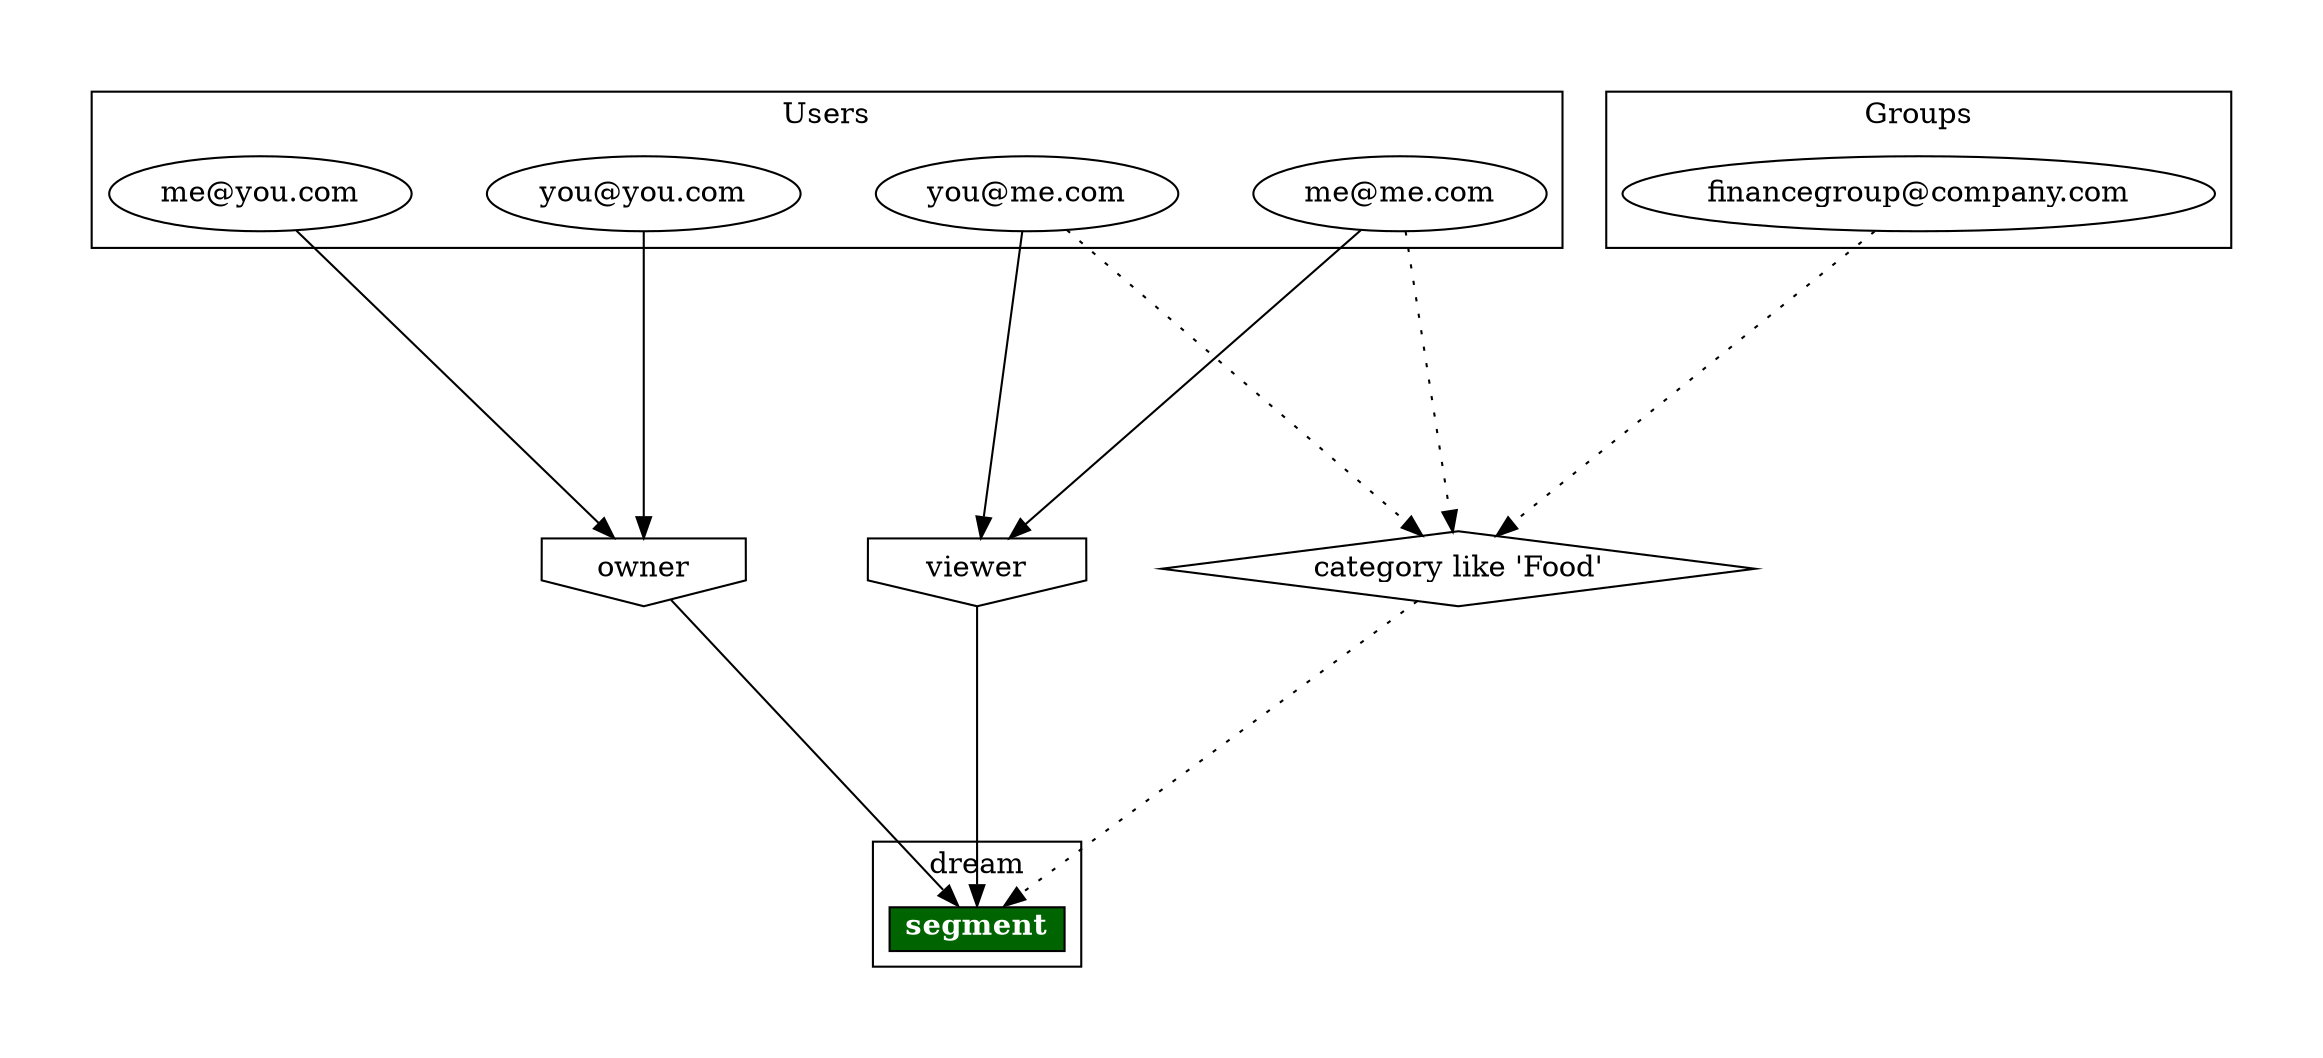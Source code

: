 digraph {
graph [pad="0.5", nodesep="0.5", ranksep="2"];


subgraph cluster_dream {
node[shape = plain]
label = "dream";

dream_segment [label=<
<table border="0" cellborder="1" cellspacing="0">
<tr><td port="0" bgcolor="darkgreen"><B><FONT color="white"> segment </FONT></B></td></tr>

</table>>];

}
subgraph cluster_users {
me_me_com[label = "me@me.com"];
you_you_com[label = "you@you.com"];
me_you_com[label = "me@you.com"];
you_me_com[label = "you@me.com"];

label = "Users";
}
subgraph cluster_groups {
financegroup_company_com[label = "financegroup@company.com"];

label = "Groups";
}
dream_segment_acl_viewer [shape=invhouse, label = "viewer"];
dream_segment_acl_owner [shape=invhouse, label = "owner"];
dream_segment_acl_viewer -> dream_segment;
dream_segment_acl_owner -> dream_segment;
me_me_com -> dream_segment_acl_viewer;
you_me_com -> dream_segment_acl_viewer;
me_you_com -> dream_segment_acl_owner;
you_you_com -> dream_segment_acl_owner;
dream_segment_rls_my_rls [shape=diamond, label = "category like 'Food'"];
dream_segment_rls_my_rls -> dream_segment [style=dotted];
me_me_com -> dream_segment_rls_my_rls [style=dotted];
financegroup_company_com -> dream_segment_rls_my_rls [style=dotted];
you_me_com -> dream_segment_rls_my_rls [style=dotted];

}
